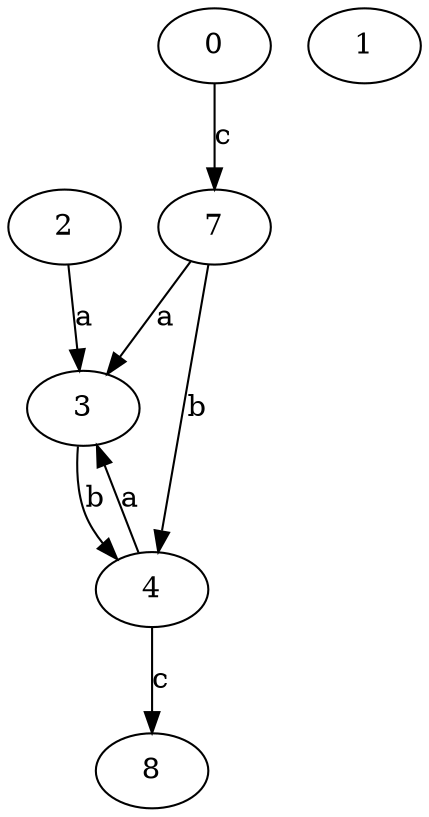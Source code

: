 strict digraph  {
2;
3;
0;
4;
7;
1;
8;
2 -> 3  [label=a];
3 -> 4  [label=b];
0 -> 7  [label=c];
4 -> 3  [label=a];
4 -> 8  [label=c];
7 -> 3  [label=a];
7 -> 4  [label=b];
}
